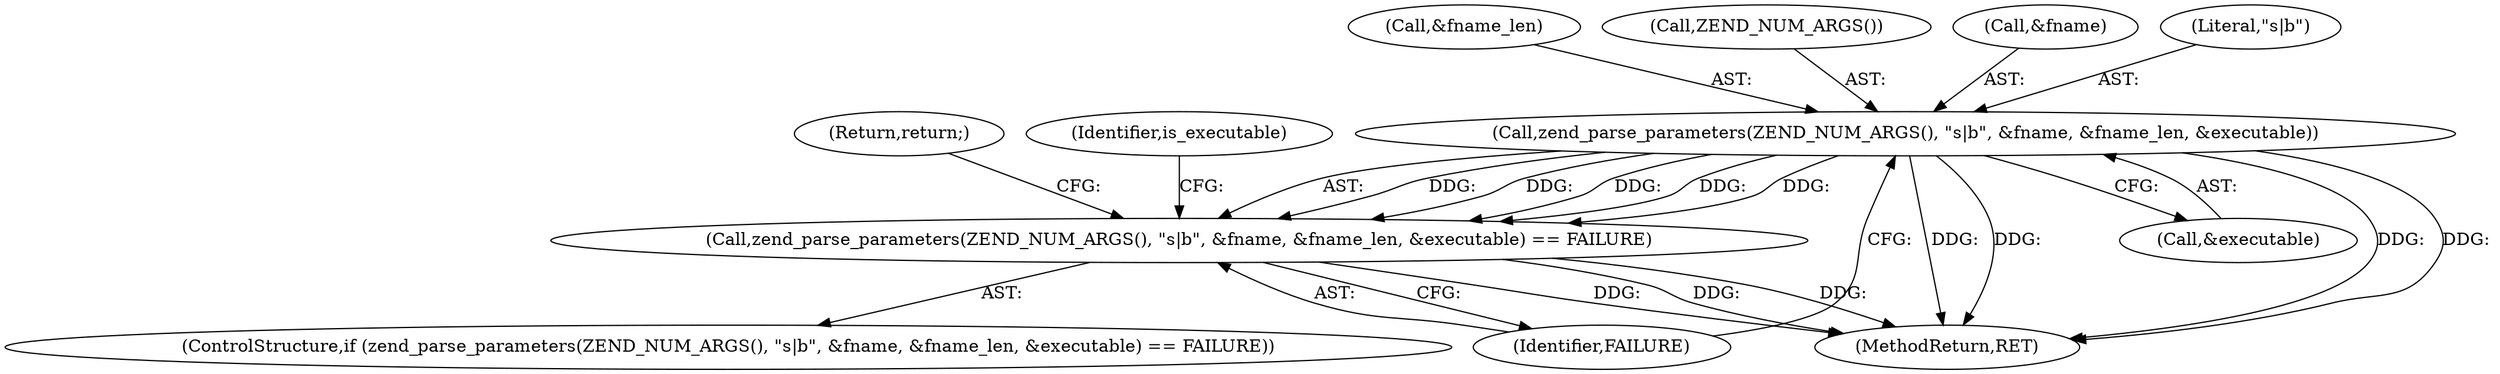 digraph "0_php_1e9b175204e3286d64dfd6c9f09151c31b5e099a_2@pointer" {
"1000115" [label="(Call,zend_parse_parameters(ZEND_NUM_ARGS(), \"s|b\", &fname, &fname_len, &executable))"];
"1000114" [label="(Call,zend_parse_parameters(ZEND_NUM_ARGS(), \"s|b\", &fname, &fname_len, &executable) == FAILURE)"];
"1000122" [label="(Call,&executable)"];
"1000114" [label="(Call,zend_parse_parameters(ZEND_NUM_ARGS(), \"s|b\", &fname, &fname_len, &executable) == FAILURE)"];
"1000126" [label="(Return,return;)"];
"1000128" [label="(Identifier,is_executable)"];
"1000120" [label="(Call,&fname_len)"];
"1000116" [label="(Call,ZEND_NUM_ARGS())"];
"1000118" [label="(Call,&fname)"];
"1000143" [label="(MethodReturn,RET)"];
"1000113" [label="(ControlStructure,if (zend_parse_parameters(ZEND_NUM_ARGS(), \"s|b\", &fname, &fname_len, &executable) == FAILURE))"];
"1000115" [label="(Call,zend_parse_parameters(ZEND_NUM_ARGS(), \"s|b\", &fname, &fname_len, &executable))"];
"1000124" [label="(Identifier,FAILURE)"];
"1000117" [label="(Literal,\"s|b\")"];
"1000115" -> "1000114"  [label="AST: "];
"1000115" -> "1000122"  [label="CFG: "];
"1000116" -> "1000115"  [label="AST: "];
"1000117" -> "1000115"  [label="AST: "];
"1000118" -> "1000115"  [label="AST: "];
"1000120" -> "1000115"  [label="AST: "];
"1000122" -> "1000115"  [label="AST: "];
"1000124" -> "1000115"  [label="CFG: "];
"1000115" -> "1000143"  [label="DDG: "];
"1000115" -> "1000143"  [label="DDG: "];
"1000115" -> "1000143"  [label="DDG: "];
"1000115" -> "1000143"  [label="DDG: "];
"1000115" -> "1000114"  [label="DDG: "];
"1000115" -> "1000114"  [label="DDG: "];
"1000115" -> "1000114"  [label="DDG: "];
"1000115" -> "1000114"  [label="DDG: "];
"1000115" -> "1000114"  [label="DDG: "];
"1000114" -> "1000113"  [label="AST: "];
"1000114" -> "1000124"  [label="CFG: "];
"1000124" -> "1000114"  [label="AST: "];
"1000126" -> "1000114"  [label="CFG: "];
"1000128" -> "1000114"  [label="CFG: "];
"1000114" -> "1000143"  [label="DDG: "];
"1000114" -> "1000143"  [label="DDG: "];
"1000114" -> "1000143"  [label="DDG: "];
}
